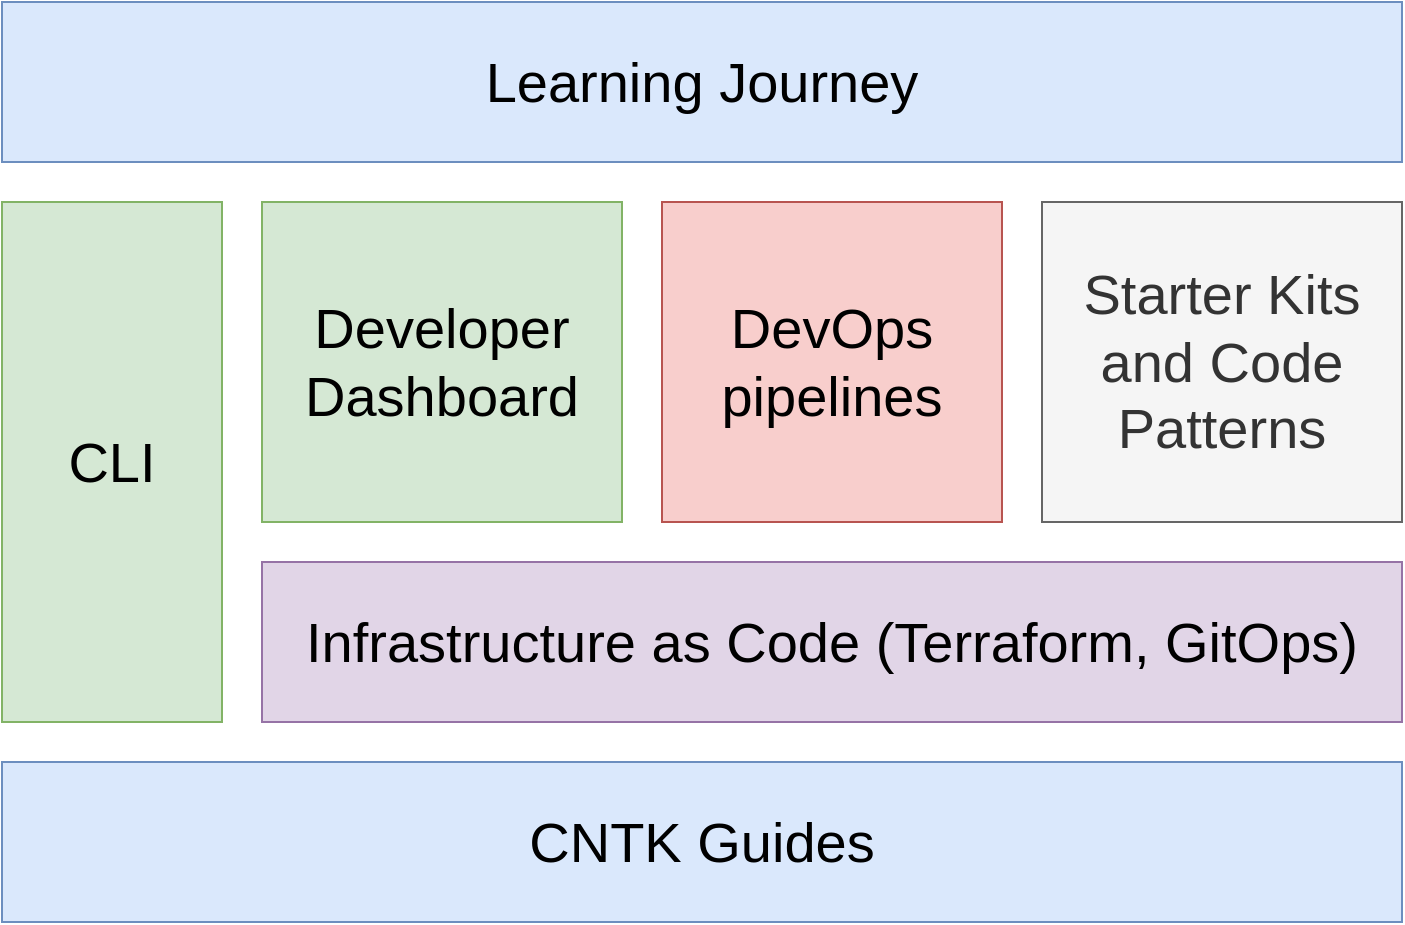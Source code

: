 <mxfile version="13.6.0" type="device"><diagram id="if1OerWV8YIwO-jpol4O" name="Page-1"><mxGraphModel dx="1183" dy="714" grid="1" gridSize="10" guides="1" tooltips="1" connect="1" arrows="1" fold="1" page="1" pageScale="1" pageWidth="1100" pageHeight="850" math="0" shadow="0"><root><mxCell id="0"/><mxCell id="1" parent="0"/><mxCell id="1EmE6sFy-3_tztx1tTfX-1" value="Infrastructure as Code (Terraform, GitOps)" style="rounded=0;whiteSpace=wrap;html=1;align=center;fillColor=#e1d5e7;strokeColor=#9673a6;fontSize=28;" parent="1" vertex="1"><mxGeometry x="360" y="430" width="570" height="80" as="geometry"/></mxCell><mxCell id="1EmE6sFy-3_tztx1tTfX-2" value="&lt;font style=&quot;font-size: 28px&quot;&gt;CNTK Guides&lt;/font&gt;" style="rounded=0;whiteSpace=wrap;html=1;align=center;fillColor=#dae8fc;strokeColor=#6c8ebf;" parent="1" vertex="1"><mxGeometry x="230" y="530" width="700" height="80" as="geometry"/></mxCell><mxCell id="1EmE6sFy-3_tztx1tTfX-3" value="Learning Journey" style="rounded=0;whiteSpace=wrap;html=1;align=center;fillColor=#dae8fc;strokeColor=#6c8ebf;fontSize=28;" parent="1" vertex="1"><mxGeometry x="230" y="150" width="700" height="80" as="geometry"/></mxCell><mxCell id="1EmE6sFy-3_tztx1tTfX-4" value="Starter Kits and Code Patterns" style="rounded=0;whiteSpace=wrap;html=1;fontColor=#333333;align=center;fillColor=#f5f5f5;strokeColor=#666666;fontSize=28;" parent="1" vertex="1"><mxGeometry x="750" y="250" width="180" height="160" as="geometry"/></mxCell><mxCell id="1EmE6sFy-3_tztx1tTfX-5" value="&lt;font style=&quot;font-size: 28px&quot;&gt;DevOps pipelines&lt;/font&gt;" style="rounded=0;whiteSpace=wrap;html=1;align=center;fillColor=#f8cecc;strokeColor=#b85450;" parent="1" vertex="1"><mxGeometry x="560" y="250" width="170" height="160" as="geometry"/></mxCell><mxCell id="1EmE6sFy-3_tztx1tTfX-6" value="Developer Dashboard" style="rounded=0;whiteSpace=wrap;html=1;align=center;fontSize=28;fillColor=#d5e8d4;strokeColor=#82b366;" parent="1" vertex="1"><mxGeometry x="360" y="250" width="180" height="160" as="geometry"/></mxCell><mxCell id="1EmE6sFy-3_tztx1tTfX-8" value="CLI" style="rounded=0;whiteSpace=wrap;html=1;align=center;fillColor=#d5e8d4;strokeColor=#82b366;fontSize=28;" parent="1" vertex="1"><mxGeometry x="230" y="250" width="110" height="260" as="geometry"/></mxCell></root></mxGraphModel></diagram></mxfile>
